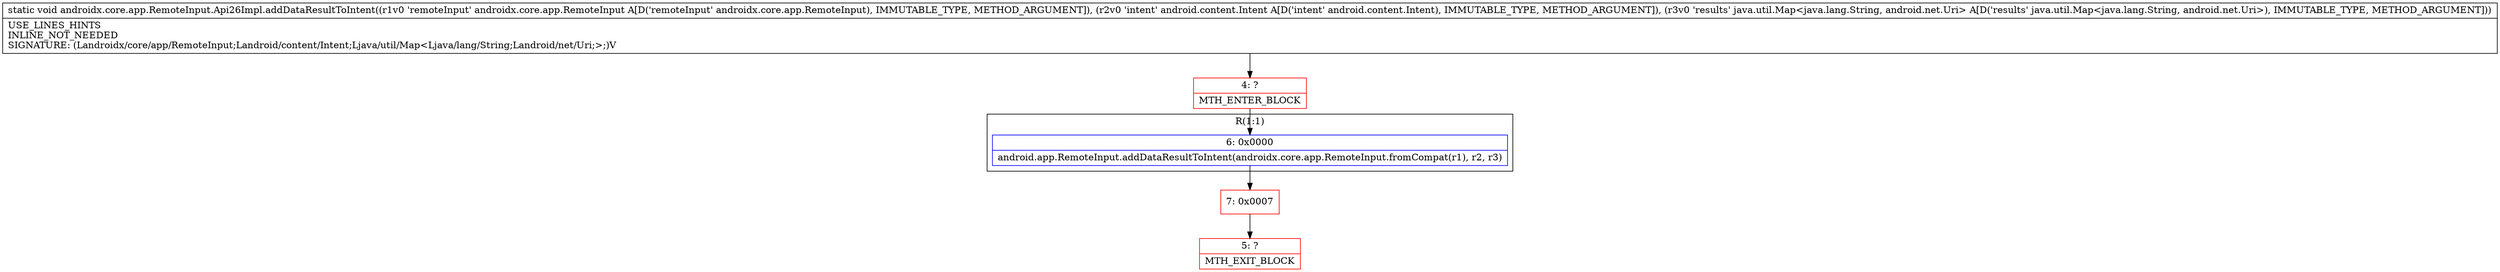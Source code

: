 digraph "CFG forandroidx.core.app.RemoteInput.Api26Impl.addDataResultToIntent(Landroidx\/core\/app\/RemoteInput;Landroid\/content\/Intent;Ljava\/util\/Map;)V" {
subgraph cluster_Region_2146481473 {
label = "R(1:1)";
node [shape=record,color=blue];
Node_6 [shape=record,label="{6\:\ 0x0000|android.app.RemoteInput.addDataResultToIntent(androidx.core.app.RemoteInput.fromCompat(r1), r2, r3)\l}"];
}
Node_4 [shape=record,color=red,label="{4\:\ ?|MTH_ENTER_BLOCK\l}"];
Node_7 [shape=record,color=red,label="{7\:\ 0x0007}"];
Node_5 [shape=record,color=red,label="{5\:\ ?|MTH_EXIT_BLOCK\l}"];
MethodNode[shape=record,label="{static void androidx.core.app.RemoteInput.Api26Impl.addDataResultToIntent((r1v0 'remoteInput' androidx.core.app.RemoteInput A[D('remoteInput' androidx.core.app.RemoteInput), IMMUTABLE_TYPE, METHOD_ARGUMENT]), (r2v0 'intent' android.content.Intent A[D('intent' android.content.Intent), IMMUTABLE_TYPE, METHOD_ARGUMENT]), (r3v0 'results' java.util.Map\<java.lang.String, android.net.Uri\> A[D('results' java.util.Map\<java.lang.String, android.net.Uri\>), IMMUTABLE_TYPE, METHOD_ARGUMENT]))  | USE_LINES_HINTS\lINLINE_NOT_NEEDED\lSIGNATURE: (Landroidx\/core\/app\/RemoteInput;Landroid\/content\/Intent;Ljava\/util\/Map\<Ljava\/lang\/String;Landroid\/net\/Uri;\>;)V\l}"];
MethodNode -> Node_4;Node_6 -> Node_7;
Node_4 -> Node_6;
Node_7 -> Node_5;
}

